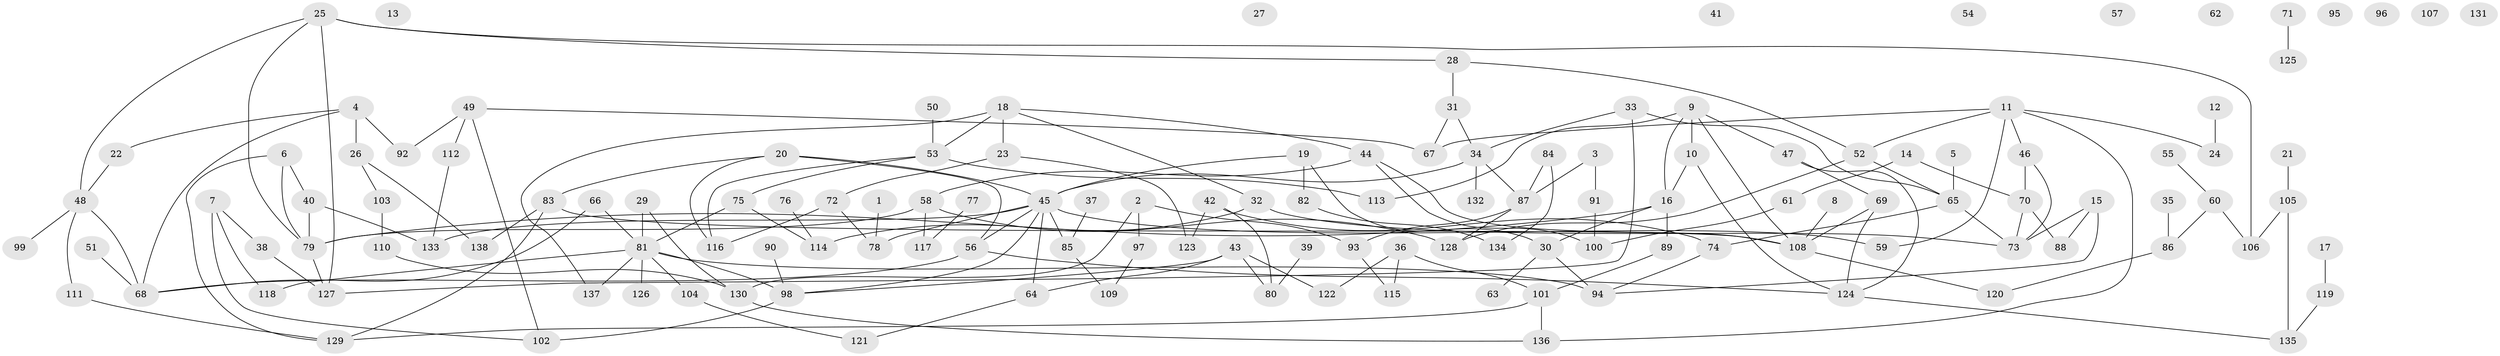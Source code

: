 // coarse degree distribution, {1: 0.14893617021276595, 3: 0.14893617021276595, 2: 0.19148936170212766, 4: 0.18085106382978725, 5: 0.11702127659574468, 7: 0.0425531914893617, 0: 0.11702127659574468, 6: 0.031914893617021274, 10: 0.010638297872340425, 9: 0.010638297872340425}
// Generated by graph-tools (version 1.1) at 2025/23/03/03/25 07:23:26]
// undirected, 138 vertices, 186 edges
graph export_dot {
graph [start="1"]
  node [color=gray90,style=filled];
  1;
  2;
  3;
  4;
  5;
  6;
  7;
  8;
  9;
  10;
  11;
  12;
  13;
  14;
  15;
  16;
  17;
  18;
  19;
  20;
  21;
  22;
  23;
  24;
  25;
  26;
  27;
  28;
  29;
  30;
  31;
  32;
  33;
  34;
  35;
  36;
  37;
  38;
  39;
  40;
  41;
  42;
  43;
  44;
  45;
  46;
  47;
  48;
  49;
  50;
  51;
  52;
  53;
  54;
  55;
  56;
  57;
  58;
  59;
  60;
  61;
  62;
  63;
  64;
  65;
  66;
  67;
  68;
  69;
  70;
  71;
  72;
  73;
  74;
  75;
  76;
  77;
  78;
  79;
  80;
  81;
  82;
  83;
  84;
  85;
  86;
  87;
  88;
  89;
  90;
  91;
  92;
  93;
  94;
  95;
  96;
  97;
  98;
  99;
  100;
  101;
  102;
  103;
  104;
  105;
  106;
  107;
  108;
  109;
  110;
  111;
  112;
  113;
  114;
  115;
  116;
  117;
  118;
  119;
  120;
  121;
  122;
  123;
  124;
  125;
  126;
  127;
  128;
  129;
  130;
  131;
  132;
  133;
  134;
  135;
  136;
  137;
  138;
  1 -- 78;
  2 -- 93;
  2 -- 97;
  2 -- 130;
  3 -- 87;
  3 -- 91;
  4 -- 22;
  4 -- 26;
  4 -- 68;
  4 -- 92;
  5 -- 65;
  6 -- 40;
  6 -- 79;
  6 -- 129;
  7 -- 38;
  7 -- 102;
  7 -- 118;
  8 -- 108;
  9 -- 10;
  9 -- 16;
  9 -- 47;
  9 -- 108;
  9 -- 113;
  10 -- 16;
  10 -- 124;
  11 -- 24;
  11 -- 46;
  11 -- 52;
  11 -- 59;
  11 -- 67;
  11 -- 136;
  12 -- 24;
  14 -- 61;
  14 -- 70;
  15 -- 73;
  15 -- 88;
  15 -- 94;
  16 -- 30;
  16 -- 79;
  16 -- 89;
  17 -- 119;
  18 -- 23;
  18 -- 32;
  18 -- 44;
  18 -- 53;
  18 -- 137;
  19 -- 30;
  19 -- 45;
  19 -- 82;
  20 -- 45;
  20 -- 56;
  20 -- 83;
  20 -- 116;
  21 -- 105;
  22 -- 48;
  23 -- 72;
  23 -- 123;
  25 -- 28;
  25 -- 48;
  25 -- 79;
  25 -- 106;
  25 -- 127;
  26 -- 103;
  26 -- 138;
  28 -- 31;
  28 -- 52;
  29 -- 81;
  29 -- 130;
  30 -- 63;
  30 -- 94;
  31 -- 34;
  31 -- 67;
  32 -- 73;
  32 -- 114;
  33 -- 34;
  33 -- 65;
  33 -- 127;
  34 -- 45;
  34 -- 87;
  34 -- 132;
  35 -- 86;
  36 -- 101;
  36 -- 115;
  36 -- 122;
  37 -- 85;
  38 -- 127;
  39 -- 80;
  40 -- 79;
  40 -- 133;
  42 -- 74;
  42 -- 80;
  42 -- 123;
  43 -- 64;
  43 -- 80;
  43 -- 98;
  43 -- 122;
  44 -- 58;
  44 -- 100;
  44 -- 108;
  45 -- 56;
  45 -- 59;
  45 -- 64;
  45 -- 78;
  45 -- 85;
  45 -- 98;
  45 -- 133;
  46 -- 70;
  46 -- 73;
  47 -- 69;
  47 -- 124;
  48 -- 68;
  48 -- 99;
  48 -- 111;
  49 -- 67;
  49 -- 92;
  49 -- 102;
  49 -- 112;
  50 -- 53;
  51 -- 68;
  52 -- 65;
  52 -- 128;
  53 -- 75;
  53 -- 113;
  53 -- 116;
  55 -- 60;
  56 -- 68;
  56 -- 124;
  58 -- 79;
  58 -- 117;
  58 -- 128;
  60 -- 86;
  60 -- 106;
  61 -- 100;
  64 -- 121;
  65 -- 73;
  65 -- 74;
  66 -- 68;
  66 -- 81;
  69 -- 108;
  69 -- 124;
  70 -- 73;
  70 -- 88;
  71 -- 125;
  72 -- 78;
  72 -- 116;
  74 -- 94;
  75 -- 81;
  75 -- 114;
  76 -- 114;
  77 -- 117;
  79 -- 127;
  81 -- 94;
  81 -- 98;
  81 -- 104;
  81 -- 118;
  81 -- 126;
  81 -- 137;
  82 -- 134;
  83 -- 108;
  83 -- 129;
  83 -- 138;
  84 -- 87;
  84 -- 134;
  85 -- 109;
  86 -- 120;
  87 -- 93;
  87 -- 128;
  89 -- 101;
  90 -- 98;
  91 -- 100;
  93 -- 115;
  97 -- 109;
  98 -- 102;
  101 -- 129;
  101 -- 136;
  103 -- 110;
  104 -- 121;
  105 -- 106;
  105 -- 135;
  108 -- 120;
  110 -- 130;
  111 -- 129;
  112 -- 133;
  119 -- 135;
  124 -- 135;
  130 -- 136;
}
